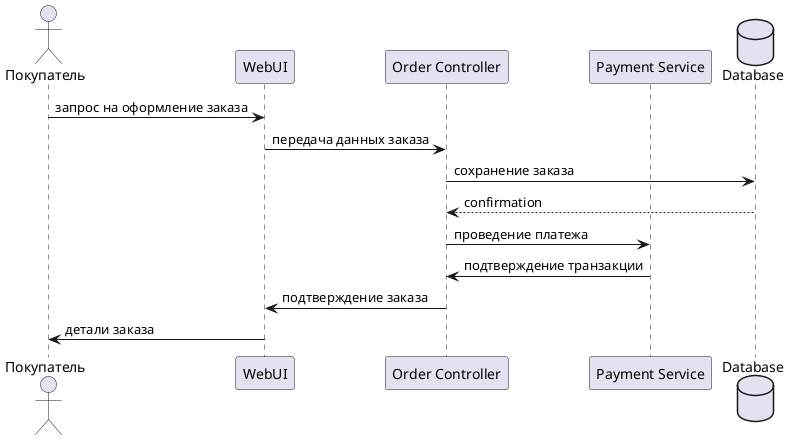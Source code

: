 @startuml
actor           "Покупатель"        as  user
participant     "WebUI"             as  web
participant     "Order Controller"  as  manager
participant     "Payment Service"   as  billing
database        "Database"          as  db

user    ->  web     :запрос на оформление заказа
web     ->  manager :передача данных заказа
manager ->  db      :сохранение заказа
db      --> manager :confirmation
manager ->  billing :проведение платежа
billing ->  manager :подтверждение транзакции
manager ->  web     :подтверждение заказа
web     ->  user    :детали заказа
@enduml